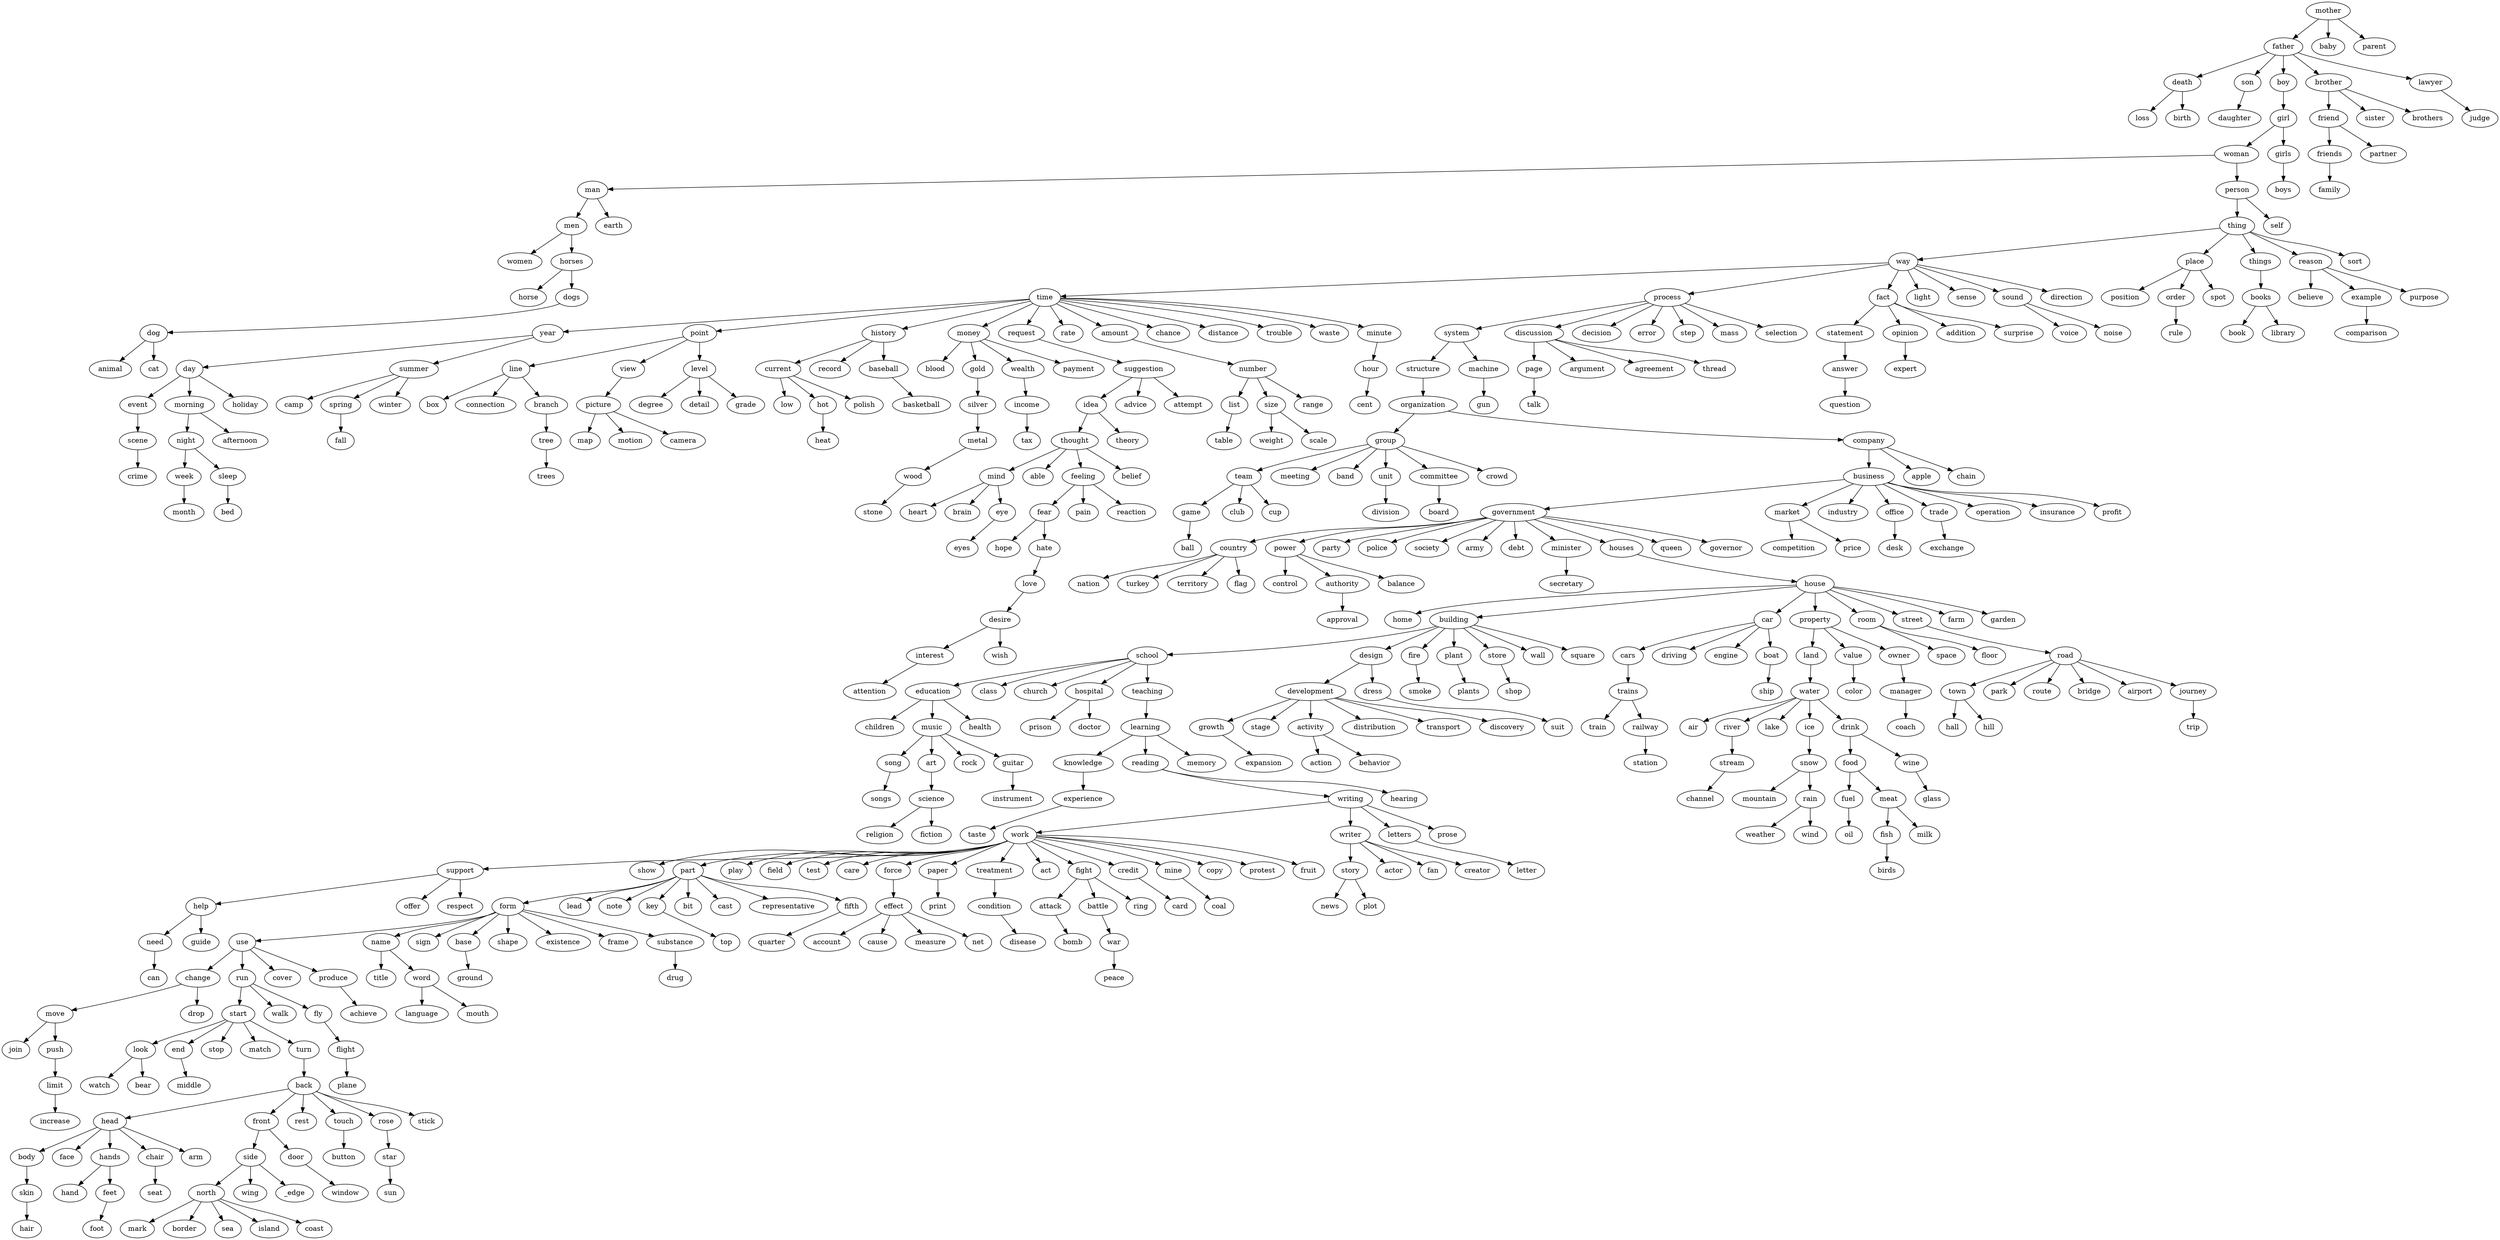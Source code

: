 strict digraph  {
page;
time;
can;
talk;
use;
work;
way;
name;
year;
government;
place;
support;
back;
system;
change;
point;
group;
day;
help;
team;
discussion;
show;
game;
need;
children;
family;
school;
process;
history;
question;
women;
country;
company;
part;
home;
business;
things;
list;
power;
book;
money;
line;
war;
title;
man;
look;
men;
form;
water;
view;
person;
development;
position;
thing;
number;
start;
experience;
party;
current;
building;
play;
fact;
story;
police;
death;
market;
field;
music;
language;
control;
run;
record;
believe;
end;
education;
move;
thought;
test;
week;
reason;
account;
lead;
house;
top;
action;
level;
word;
event;
health;
class;
example;
design;
writing;
interest;
body;
order;
industry;
land;
office;
face;
side;
care;
space;
request;
food;
decision;
books;
news;
meeting;
love;
stop;
head;
statement;
night;
note;
idea;
attack;
science;
force;
light;
organization;
rule;
song;
value;
hope;
club;
town;
north;
paper;
society;
cause;
hand;
effect;
growth;
car;
offer;
knowledge;
reading;
match;
property;
key;
sense;
theory;
treatment;
band;
month;
answer;
air;
fire;
art;
opinion;
friends;
station;
church;
mind;
board;
structure;
tax;
rate;
turn;
sign;
room;
low;
cover;
size;
woman;
base;
fall;
competition;
stage;
oil;
increase;
table;
activity;
sound;
mother;
trade;
hospital;
father;
act;
son;
road;
argument;
price;
learning;
disease;
religion;
picture;
summer;
teaching;
operation;
produce;
attention;
ground;
unit;
loss;
park;
authority;
agreement;
addition;
fight;
map;
bit;
box;
committee;
nation;
plant;
heart;
cent;
credit;
degree;
battle;
library;
respect;
manager;
range;
behavior;
judge;
purpose;
crime;
income;
peace;
writer;
voice;
army;
measure;
amount;
drug;
error;
ship;
street;
river;
morning;
letter;
weight;
star;
condition;
debt;
watch;
advice;
color;
blood;
songs;
train;
balance;
hearing;
front;
wish;
direction;
coach;
store;
division;
scene;
cars;
plants;
mark;
limit;
step;
fear;
earth;
daughter;
mass;
hall;
friend;
border;
girls;
fish;
able;
chance;
cup;
mine;
guide;
copy;
girl;
gold;
memory;
scale;
cast;
minister;
hands;
pain;
owner;
brain;
flight;
detail;
birth;
route;
feeling;
turkey;
eyes;
letters;
houses;
actor;
sea;
rock;
machine;
rest;
driving;
island;
engine;
boy;
territory;
drop;
quarter;
prison;
partner;
plane;
sort;
brother;
shape;
window;
distribution;
wall;
door;
camp;
seat;
spot;
spring;
join;
flag;
card;
connection;
hill;
trees;
fuel;
exchange;
feet;
channel;
boys;
heat;
net;
distance;
winter;
animal;
insurance;
weather;
tree;
motion;
attempt;
bridge;
baby;
ball;
eye;
lake;
print;
dog;
floor;
camera;
plot;
selection;
apple;
sun;
transport;
trip;
trouble;
protest;
crowd;
gun;
reaction;
skin;
queen;
ice;
airport;
wind;
profit;
drink;
waste;
hot;
wealth;
approval;
expansion;
payment;
walk;
existence;
shop;
hour;
doctor;
representative;
touch;
bed;
expert;
suggestion;
boat;
push;
sister;
metal;
button;
ring;
governor;
horse;
birds;
farm;
polish;
hair;
sleep;
suit;
foot;
hate;
frame;
fifth;
square;
fan;
stone;
parent;
lawyer;
self;
secretary;
meat;
middle;
dogs;
wine;
guitar;
comparison;
coast;
achieve;
glass;
snow;
mountain;
afternoon;
rain;
garden;
belief;
bear;
fiction;
chain;
rose;
holiday;
grade;
chair;
wing;
cat;
branch;
substance;
thread;
arm;
minute;
discovery;
wood;
horses;
brothers;

mouth;
silver;
fruit;
desk;
journey;
baseball;
trains;
milk;
fly;
taste;
surprise;
stick;
creator;
desire;
coal;
bomb;
prose;
instrument;
noise;
basketball;
railway;
dress;
stream;
smoke;
page -> talk  [weight="1.0"];
time -> year  [weight="4.0"];
time -> point  [weight="2.0"];
time -> history  [weight="1.0"];
time -> money  [weight="1.0"];
time -> request  [weight="2.0"];
time -> rate  [weight="1.0"];
time -> amount  [weight="2.0"];
time -> chance  [weight="1.0"];
time -> distance  [weight="1.0"];
time -> trouble  [weight="1.0"];
time -> waste  [weight="1.0"];
time -> minute  [weight="2.0"];
use -> change  [weight="2.0"];
use -> run  [weight="2.0"];
use -> cover  [weight="1.0"];
use -> produce  [weight="1.0"];
work -> support  [weight="2.0"];
work -> show  [weight="1.0"];
work -> part  [weight="1.0"];
work -> play  [weight="1.0"];
work -> field  [weight="1.0"];
work -> test  [weight="1.0"];
work -> care  [weight="1.0"];
work -> force  [weight="2.0"];
work -> paper  [weight="1.0"];
work -> treatment  [weight="1.0"];
work -> act  [weight="1.0"];
work -> fight  [weight="3.0"];
work -> credit  [weight="1.0"];
work -> mine  [weight="1.0"];
work -> copy  [weight="1.0"];
work -> protest  [weight="1.0"];
work -> fruit  [weight="1.0"];
way -> time  [weight="1.0"];
way -> process  [weight="2.0"];
way -> fact  [weight="2.0"];
way -> light  [weight="1.0"];
way -> sense  [weight="1.0"];
way -> sound  [weight="1.0"];
way -> direction  [weight="1.0"];
name -> title  [weight="1.0"];
name -> word  [weight="1.0"];
year -> day  [weight="1.0"];
year -> summer  [weight="3.0"];
government -> army  [weight="1.0"];
government -> debt  [weight="1.0"];
government -> minister  [weight="1.0"];
government -> houses  [weight="3.0"];
government -> queen  [weight="1.0"];
government -> governor  [weight="1.0"];
government -> country  [weight="2.0"];
government -> power  [weight="2.0"];
government -> party  [weight="1.0"];
government -> police  [weight="1.0"];
government -> society  [weight="1.0"];
place -> position  [weight="1.0"];
place -> order  [weight="1.0"];
place -> spot  [weight="1.0"];
support -> help  [weight="1.0"];
support -> offer  [weight="1.0"];
support -> respect  [weight="1.0"];
back -> head  [weight="1.0"];
back -> front  [weight="1.0"];
back -> rest  [weight="1.0"];
back -> touch  [weight="1.0"];
back -> rose  [weight="1.0"];
back -> stick  [weight="1.0"];
system -> structure  [weight="2.0"];
system -> machine  [weight="1.0"];
change -> move  [weight="1.0"];
change -> drop  [weight="1.0"];
point -> line  [weight="1.0"];
point -> view  [weight="1.0"];
point -> level  [weight="1.0"];
group -> team  [weight="1.0"];
group -> meeting  [weight="1.0"];
group -> band  [weight="1.0"];
group -> committee  [weight="1.0"];
group -> unit  [weight="1.0"];
group -> crowd  [weight="1.0"];
day -> event  [weight="1.0"];
day -> morning  [weight="3.0"];
day -> holiday  [weight="1.0"];
help -> need  [weight="1.0"];
help -> guide  [weight="1.0"];
team -> game  [weight="1.0"];
team -> club  [weight="1.0"];
team -> cup  [weight="1.0"];
discussion -> page  [weight="2.0"];
discussion -> agreement  [weight="1.0"];
discussion -> argument  [weight="1.0"];
discussion -> thread  [weight="1.0"];
game -> ball  [weight="1.0"];
need -> can  [weight="1.0"];
school -> education  [weight="1.0"];
school -> class  [weight="1.0"];
school -> church  [weight="1.0"];
school -> hospital  [weight="1.0"];
school -> teaching  [weight="3.0"];
process -> discussion  [weight="2.0"];
process -> system  [weight="1.0"];
process -> decision  [weight="1.0"];
process -> error  [weight="1.0"];
process -> mass  [weight="1.0"];
process -> step  [weight="1.0"];
process -> selection  [weight="1.0"];
history -> current  [weight="1.0"];
history -> record  [weight="1.0"];
history -> baseball  [weight="2.0"];
country -> nation  [weight="1.0"];
country -> turkey  [weight="1.0"];
country -> territory  [weight="1.0"];
country -> flag  [weight="1.0"];
company -> business  [weight="1.0"];
company -> apple  [weight="1.0"];
company -> chain  [weight="1.0"];
part -> form  [weight="1.0"];
part -> lead  [weight="1.0"];
part -> note  [weight="1.0"];
part -> key  [weight="2.0"];
part -> bit  [weight="1.0"];
part -> cast  [weight="1.0"];
part -> representative  [weight="1.0"];
part -> fifth  [weight="1.0"];
business -> government  [weight="1.0"];
business -> market  [weight="1.0"];
business -> industry  [weight="1.0"];
business -> office  [weight="1.0"];
business -> trade  [weight="1.0"];
business -> operation  [weight="1.0"];
business -> insurance  [weight="1.0"];
business -> profit  [weight="1.0"];
things -> books  [weight="2.0"];
list -> table  [weight="1.0"];
power -> control  [weight="1.0"];
power -> authority  [weight="1.0"];
power -> balance  [weight="1.0"];
money -> blood  [weight="1.0"];
money -> gold  [weight="2.0"];
money -> wealth  [weight="2.0"];
money -> payment  [weight="1.0"];
line -> box  [weight="1.0"];
line -> connection  [weight="1.0"];
line -> branch  [weight="1.0"];
war -> peace  [weight="1.0"];
man -> men  [weight="2.0"];
man -> earth  [weight="1.0"];
look -> watch  [weight="1.0"];
look -> bear  [weight="1.0"];
men -> women  [weight="1.0"];
men -> horses  [weight="3.0"];
form -> use  [weight="1.0"];
form -> name  [weight="3.0"];
form -> sign  [weight="1.0"];
form -> base  [weight="1.0"];
form -> shape  [weight="1.0"];
form -> existence  [weight="1.0"];
form -> frame  [weight="1.0"];
form -> substance  [weight="2.0"];
water -> air  [weight="1.0"];
water -> river  [weight="1.0"];
water -> lake  [weight="1.0"];
water -> ice  [weight="2.0"];
water -> drink  [weight="2.0"];
view -> picture  [weight="1.0"];
person -> thing  [weight="6.0"];
person -> self  [weight="1.0"];
development -> growth  [weight="1.0"];
development -> stage  [weight="1.0"];
development -> activity  [weight="1.0"];
development -> distribution  [weight="1.0"];
development -> transport  [weight="1.0"];
development -> discovery  [weight="1.0"];
thing -> way  [weight="1.0"];
thing -> place  [weight="1.0"];
thing -> things  [weight="1.0"];
thing -> reason  [weight="1.0"];
thing -> sort  [weight="1.0"];
number -> range  [weight="1.0"];
number -> size  [weight="1.0"];
number -> list  [weight="1.0"];
start -> look  [weight="1.0"];
start -> end  [weight="1.0"];
start -> stop  [weight="1.0"];
start -> match  [weight="1.0"];
start -> turn  [weight="1.0"];
experience -> taste  [weight="1.0"];
current -> low  [weight="1.0"];
current -> hot  [weight="2.0"];
current -> polish  [weight="1.0"];
building -> school  [weight="2.0"];
building -> design  [weight="2.0"];
building -> fire  [weight="1.0"];
building -> plant  [weight="2.0"];
building -> store  [weight="2.0"];
building -> wall  [weight="1.0"];
building -> square  [weight="1.0"];
fact -> statement  [weight="1.0"];
fact -> opinion  [weight="1.0"];
fact -> addition  [weight="1.0"];
fact -> surprise  [weight="1.0"];
story -> news  [weight="1.0"];
story -> plot  [weight="1.0"];
death -> loss  [weight="1.0"];
death -> birth  [weight="1.0"];
market -> competition  [weight="1.0"];
market -> price  [weight="1.0"];
music -> song  [weight="2.0"];
music -> art  [weight="2.0"];
music -> rock  [weight="1.0"];
music -> guitar  [weight="1.0"];
run -> start  [weight="2.0"];
run -> walk  [weight="1.0"];
run -> fly  [weight="1.0"];
end -> middle  [weight="1.0"];
education -> children  [weight="1.0"];
education -> music  [weight="2.0"];
education -> health  [weight="1.0"];
move -> join  [weight="1.0"];
move -> push  [weight="1.0"];
thought -> belief  [weight="1.0"];
thought -> mind  [weight="1.0"];
thought -> able  [weight="1.0"];
thought -> feeling  [weight="1.0"];
week -> month  [weight="1.0"];
reason -> believe  [weight="1.0"];
reason -> example  [weight="1.0"];
reason -> purpose  [weight="1.0"];
house -> home  [weight="1.0"];
house -> building  [weight="1.0"];
house -> car  [weight="2.0"];
house -> property  [weight="1.0"];
house -> room  [weight="1.0"];
house -> street  [weight="2.0"];
house -> farm  [weight="1.0"];
house -> garden  [weight="1.0"];
level -> degree  [weight="1.0"];
level -> detail  [weight="1.0"];
level -> grade  [weight="1.0"];
word -> language  [weight="1.0"];
word -> mouth  [weight="1.0"];
event -> scene  [weight="1.0"];
example -> comparison  [weight="1.0"];
design -> development  [weight="2.0"];
design -> dress  [weight="1.0"];
writing -> work  [weight="1.0"];
writing -> writer  [weight="1.0"];
writing -> letters  [weight="2.0"];
writing -> prose  [weight="1.0"];
interest -> attention  [weight="1.0"];
body -> skin  [weight="2.0"];
order -> rule  [weight="1.0"];
land -> water  [weight="2.0"];
office -> desk  [weight="1.0"];
side -> north  [weight="1.0"];
side -> wing  [weight="1.0"];
side -> _edge  [weight="1.0"];
request -> suggestion  [weight="2.0"];
food -> fuel  [weight="1.0"];
food -> meat  [weight="1.0"];
books -> book  [weight="1.0"];
books -> library  [weight="1.0"];
love -> desire  [weight="1.0"];
head -> chair  [weight="1.0"];
head -> arm  [weight="1.0"];
head -> body  [weight="1.0"];
head -> face  [weight="1.0"];
head -> hands  [weight="2.0"];
statement -> answer  [weight="2.0"];
night -> week  [weight="2.0"];
night -> sleep  [weight="2.0"];
idea -> thought  [weight="1.0"];
idea -> theory  [weight="1.0"];
attack -> bomb  [weight="1.0"];
science -> religion  [weight="1.0"];
science -> fiction  [weight="1.0"];
force -> effect  [weight="1.0"];
organization -> group  [weight="1.0"];
organization -> company  [weight="2.0"];
song -> songs  [weight="1.0"];
value -> color  [weight="1.0"];
town -> hall  [weight="1.0"];
town -> hill  [weight="1.0"];
north -> mark  [weight="1.0"];
north -> border  [weight="1.0"];
north -> sea  [weight="1.0"];
north -> island  [weight="1.0"];
north -> coast  [weight="1.0"];
paper -> print  [weight="1.0"];
effect -> account  [weight="1.0"];
effect -> cause  [weight="1.0"];
effect -> measure  [weight="1.0"];
effect -> net  [weight="1.0"];
growth -> expansion  [weight="1.0"];
car -> cars  [weight="1.0"];
car -> engine  [weight="1.0"];
car -> driving  [weight="1.0"];
car -> boat  [weight="2.0"];
knowledge -> experience  [weight="1.0"];
reading -> writing  [weight="1.0"];
reading -> hearing  [weight="1.0"];
property -> land  [weight="1.0"];
property -> value  [weight="1.0"];
property -> owner  [weight="1.0"];
key -> top  [weight="1.0"];
treatment -> condition  [weight="1.0"];
answer -> question  [weight="1.0"];
fire -> smoke  [weight="1.0"];
art -> science  [weight="1.0"];
opinion -> expert  [weight="1.0"];
friends -> family  [weight="1.0"];
mind -> heart  [weight="1.0"];
mind -> brain  [weight="1.0"];
mind -> eye  [weight="2.0"];
structure -> organization  [weight="3.0"];
turn -> back  [weight="3.0"];
room -> space  [weight="1.0"];
room -> floor  [weight="1.0"];
size -> weight  [weight="1.0"];
size -> scale  [weight="1.0"];
woman -> man  [weight="1.0"];
woman -> person  [weight="1.0"];
base -> ground  [weight="1.0"];
activity -> action  [weight="1.0"];
activity -> behavior  [weight="1.0"];
sound -> voice  [weight="1.0"];
sound -> noise  [weight="1.0"];
mother -> father  [weight="1.0"];
mother -> baby  [weight="1.0"];
mother -> parent  [weight="1.0"];
trade -> exchange  [weight="1.0"];
hospital -> prison  [weight="1.0"];
hospital -> doctor  [weight="1.0"];
father -> death  [weight="1.0"];
father -> son  [weight="2.0"];
father -> boy  [weight="3.0"];
father -> brother  [weight="2.0"];
father -> lawyer  [weight="1.0"];
son -> daughter  [weight="1.0"];
road -> town  [weight="1.0"];
road -> park  [weight="1.0"];
road -> route  [weight="1.0"];
road -> bridge  [weight="1.0"];
road -> airport  [weight="1.0"];
road -> journey  [weight="2.0"];
learning -> knowledge  [weight="2.0"];
learning -> reading  [weight="2.0"];
learning -> memory  [weight="1.0"];
picture -> map  [weight="1.0"];
picture -> motion  [weight="1.0"];
picture -> camera  [weight="1.0"];
summer -> camp  [weight="1.0"];
summer -> spring  [weight="1.0"];
summer -> winter  [weight="1.0"];
teaching -> learning  [weight="1.0"];
produce -> achieve  [weight="1.0"];
unit -> division  [weight="1.0"];
authority -> approval  [weight="1.0"];
fight -> attack  [weight="1.0"];
fight -> ring  [weight="1.0"];
fight -> battle  [weight="1.0"];
committee -> board  [weight="1.0"];
plant -> plants  [weight="1.0"];
credit -> card  [weight="1.0"];
battle -> war  [weight="1.0"];
manager -> coach  [weight="1.0"];
income -> tax  [weight="1.0"];
writer -> story  [weight="2.0"];
writer -> actor  [weight="1.0"];
writer -> fan  [weight="1.0"];
writer -> creator  [weight="1.0"];
amount -> number  [weight="1.0"];
street -> road  [weight="1.0"];
river -> stream  [weight="2.0"];
morning -> night  [weight="1.0"];
morning -> afternoon  [weight="1.0"];
star -> sun  [weight="1.0"];
condition -> disease  [weight="1.0"];
front -> side  [weight="1.0"];
front -> door  [weight="1.0"];
store -> shop  [weight="1.0"];
scene -> crime  [weight="1.0"];
cars -> trains  [weight="2.0"];
limit -> increase  [weight="1.0"];
fear -> hope  [weight="1.0"];
fear -> hate  [weight="2.0"];
friend -> friends  [weight="1.0"];
friend -> partner  [weight="1.0"];
girls -> boys  [weight="1.0"];
fish -> birds  [weight="1.0"];
mine -> coal  [weight="1.0"];
girl -> woman  [weight="1.0"];
girl -> girls  [weight="2.0"];
gold -> silver  [weight="1.0"];
minister -> secretary  [weight="1.0"];
hands -> hand  [weight="1.0"];
hands -> feet  [weight="2.0"];
owner -> manager  [weight="1.0"];
flight -> plane  [weight="1.0"];
feeling -> pain  [weight="1.0"];
feeling -> fear  [weight="1.0"];
feeling -> reaction  [weight="1.0"];
letters -> letter  [weight="1.0"];
houses -> house  [weight="1.0"];
machine -> gun  [weight="1.0"];
boy -> girl  [weight="1.0"];
brother -> friend  [weight="2.0"];
brother -> sister  [weight="1.0"];
brother -> brothers  [weight="1.0"];
door -> window  [weight="1.0"];
spring -> fall  [weight="1.0"];
fuel -> oil  [weight="1.0"];
feet -> foot  [weight="1.0"];
tree -> trees  [weight="1.0"];
eye -> eyes  [weight="1.0"];
dog -> animal  [weight="1.0"];
dog -> cat  [weight="1.0"];
skin -> hair  [weight="1.0"];
ice -> snow  [weight="1.0"];
drink -> food  [weight="1.0"];
drink -> wine  [weight="1.0"];
hot -> heat  [weight="1.0"];
wealth -> income  [weight="1.0"];
hour -> cent  [weight="1.0"];
touch -> button  [weight="1.0"];
suggestion -> idea  [weight="1.0"];
suggestion -> advice  [weight="1.0"];
suggestion -> attempt  [weight="1.0"];
boat -> ship  [weight="1.0"];
push -> limit  [weight="2.0"];
metal -> wood  [weight="1.0"];
sleep -> bed  [weight="1.0"];
hate -> love  [weight="1.0"];
fifth -> quarter  [weight="1.0"];
lawyer -> judge  [weight="1.0"];
meat -> fish  [weight="1.0"];
meat -> milk  [weight="1.0"];
dogs -> dog  [weight="1.0"];
wine -> glass  [weight="1.0"];
guitar -> instrument  [weight="1.0"];
snow -> mountain  [weight="1.0"];
snow -> rain  [weight="1.0"];
rain -> weather  [weight="1.0"];
rain -> wind  [weight="1.0"];
rose -> star  [weight="1.0"];
chair -> seat  [weight="1.0"];
branch -> tree  [weight="2.0"];
substance -> drug  [weight="1.0"];
minute -> hour  [weight="1.0"];
wood -> stone  [weight="1.0"];
horses -> dogs  [weight="2.0"];
horses -> horse  [weight="1.0"];
silver -> metal  [weight="2.0"];
journey -> trip  [weight="1.0"];
baseball -> basketball  [weight="1.0"];
trains -> train  [weight="1.0"];
trains -> railway  [weight="2.0"];
fly -> flight  [weight="2.0"];
desire -> interest  [weight="1.0"];
desire -> wish  [weight="1.0"];
railway -> station  [weight="1.0"];
dress -> suit  [weight="1.0"];
stream -> channel  [weight="1.0"];
}
